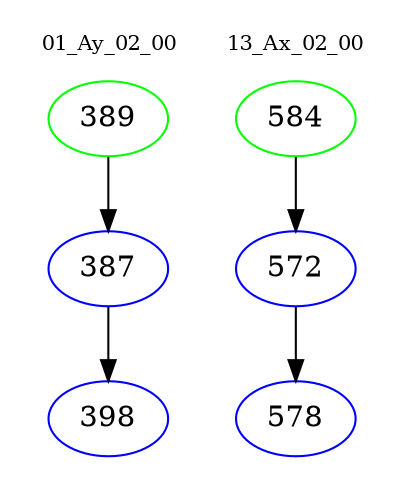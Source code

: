 digraph{
subgraph cluster_0 {
color = white
label = "01_Ay_02_00";
fontsize=10;
T0_389 [label="389", color="green"]
T0_389 -> T0_387 [color="black"]
T0_387 [label="387", color="blue"]
T0_387 -> T0_398 [color="black"]
T0_398 [label="398", color="blue"]
}
subgraph cluster_1 {
color = white
label = "13_Ax_02_00";
fontsize=10;
T1_584 [label="584", color="green"]
T1_584 -> T1_572 [color="black"]
T1_572 [label="572", color="blue"]
T1_572 -> T1_578 [color="black"]
T1_578 [label="578", color="blue"]
}
}
